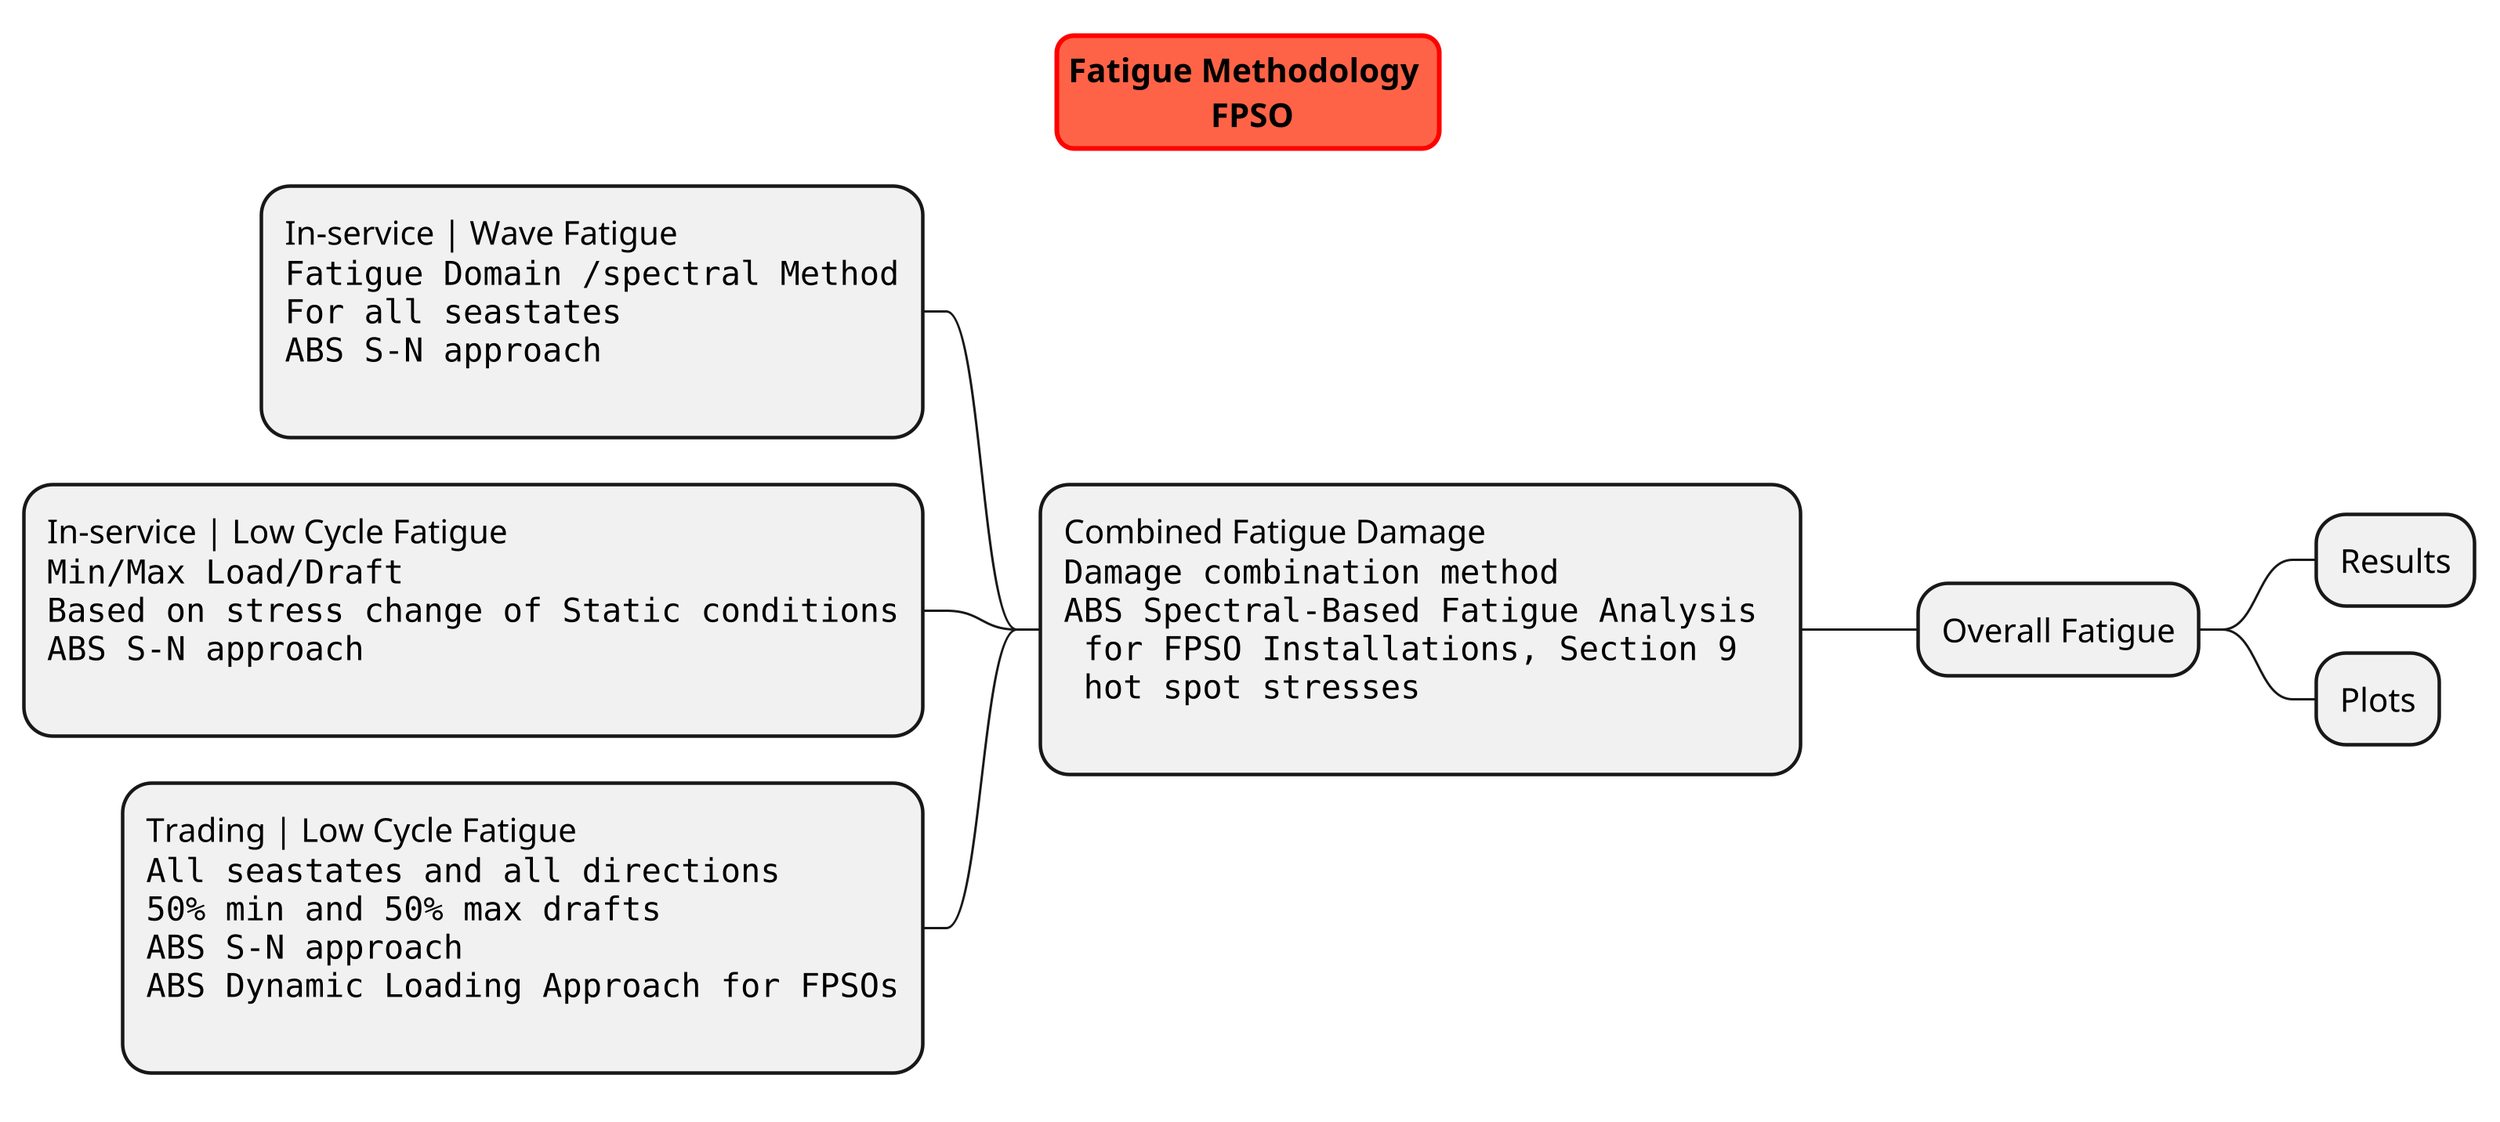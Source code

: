 @startmindmap

scale 3
skinparam titleBorderRoundCorner 15
skinparam titleBorderThickness 2
skinparam titleBorderColor red
skinparam titleBackgroundColor Tomato

title Fatigue Methodology \n FPSO


* Overall Fatigue
** Results
** Plots
left side

**:Combined Fatigue Damage
<code>
Damage combination method
ABS Spectral-Based Fatigue Analysis 
 for FPSO Installations, Section 9 
 hot spot stresses
</code>
;

***:In-service | Wave Fatigue
<code>
Fatigue Domain /spectral Method
For all seastates
ABS S-N approach
</code>
;

***:In-service | Low Cycle Fatigue 
<code>
Min/Max Load/Draft
Based on stress change of Static conditions
ABS S-N approach
</code>
;

***:Trading | Low Cycle Fatigue 
<code>
All seastates and all directions
50% min and 50% max drafts
ABS S-N approach
ABS Dynamic Loading Approach for FPSOs
</code>
;

@endmindmap

